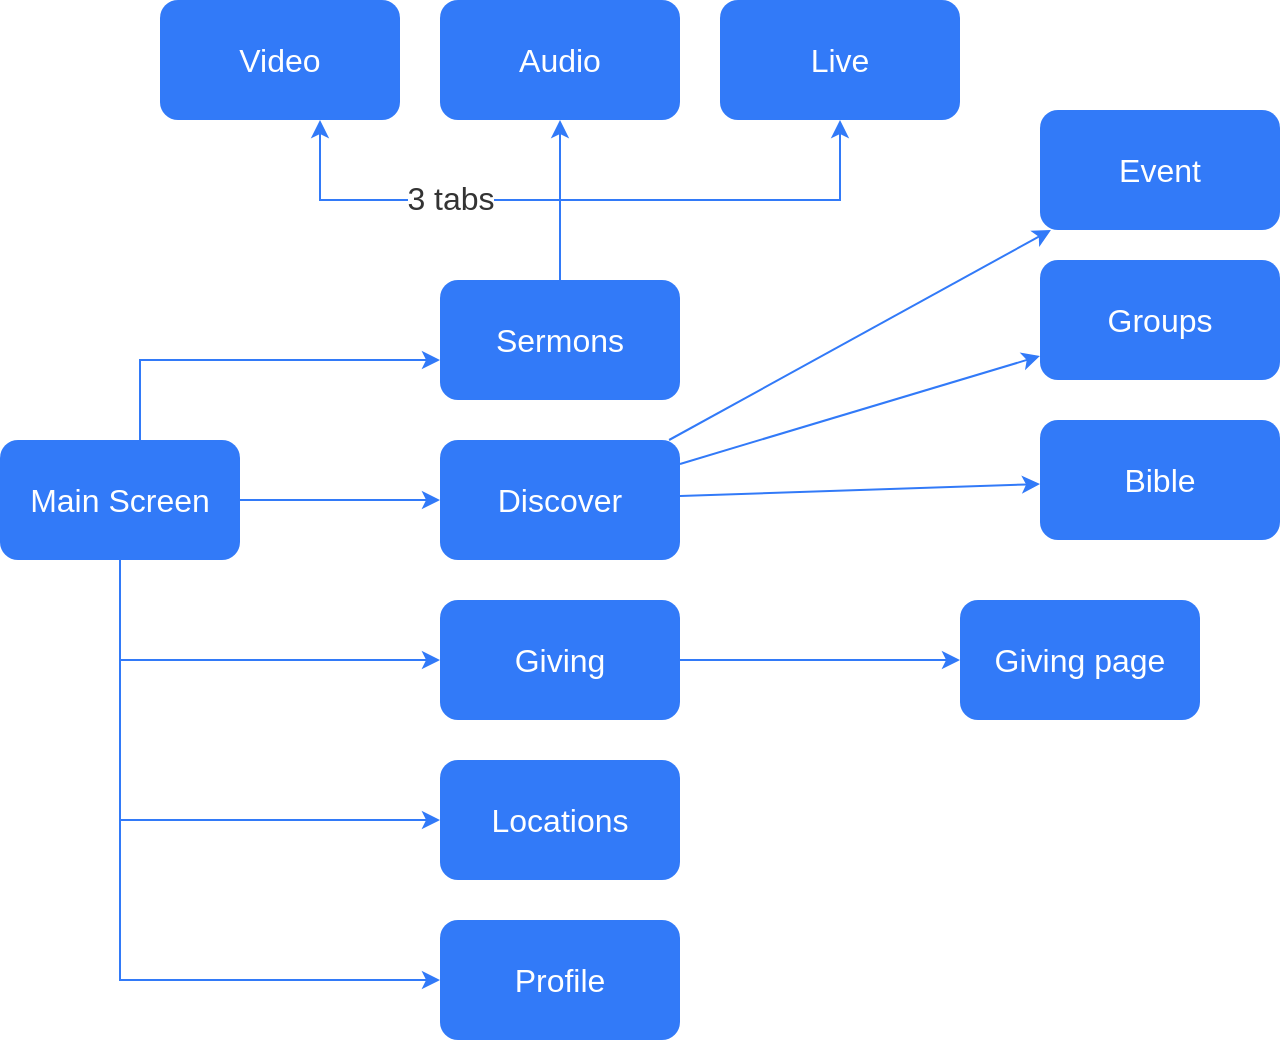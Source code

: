 <mxfile version="14.4.8" type="github">
  <diagram id="C5RBs43oDa-KdzZeNtuy" name="Page-1">
    <mxGraphModel dx="2413" dy="1460" grid="0" gridSize="10" guides="1" tooltips="1" connect="1" arrows="1" fold="1" page="1" pageScale="1" pageWidth="1654" pageHeight="1169" math="0" shadow="0">
      <root>
        <mxCell id="WIyWlLk6GJQsqaUBKTNV-0" />
        <mxCell id="WIyWlLk6GJQsqaUBKTNV-1" parent="WIyWlLk6GJQsqaUBKTNV-0" />
        <mxCell id="d-GaU_lvCwM5gpuTR5bK-12" value="" style="edgeStyle=orthogonalEdgeStyle;rounded=0;orthogonalLoop=1;jettySize=auto;html=1;fontSize=16;strokeColor=#327AF8;fontColor=#333333;" edge="1" parent="WIyWlLk6GJQsqaUBKTNV-1" source="d-GaU_lvCwM5gpuTR5bK-10" target="d-GaU_lvCwM5gpuTR5bK-11">
          <mxGeometry relative="1" as="geometry">
            <Array as="points">
              <mxPoint x="150" y="260" />
            </Array>
          </mxGeometry>
        </mxCell>
        <mxCell id="d-GaU_lvCwM5gpuTR5bK-14" value="" style="edgeStyle=orthogonalEdgeStyle;rounded=0;orthogonalLoop=1;jettySize=auto;html=1;fontSize=16;strokeColor=#327AF8;fontColor=#333333;" edge="1" parent="WIyWlLk6GJQsqaUBKTNV-1" source="d-GaU_lvCwM5gpuTR5bK-10" target="d-GaU_lvCwM5gpuTR5bK-13">
          <mxGeometry relative="1" as="geometry" />
        </mxCell>
        <mxCell id="d-GaU_lvCwM5gpuTR5bK-19" style="edgeStyle=orthogonalEdgeStyle;rounded=0;orthogonalLoop=1;jettySize=auto;html=1;fontSize=16;entryX=0;entryY=0.5;entryDx=0;entryDy=0;strokeColor=#327AF8;fontColor=#333333;" edge="1" parent="WIyWlLk6GJQsqaUBKTNV-1" source="d-GaU_lvCwM5gpuTR5bK-10" target="d-GaU_lvCwM5gpuTR5bK-15">
          <mxGeometry relative="1" as="geometry">
            <mxPoint x="140" y="460" as="targetPoint" />
            <Array as="points">
              <mxPoint x="140" y="410" />
            </Array>
          </mxGeometry>
        </mxCell>
        <mxCell id="d-GaU_lvCwM5gpuTR5bK-23" style="edgeStyle=orthogonalEdgeStyle;rounded=0;orthogonalLoop=1;jettySize=auto;html=1;entryX=0;entryY=0.5;entryDx=0;entryDy=0;fontSize=16;strokeColor=#327AF8;fontColor=#333333;" edge="1" parent="WIyWlLk6GJQsqaUBKTNV-1" source="d-GaU_lvCwM5gpuTR5bK-10" target="d-GaU_lvCwM5gpuTR5bK-21">
          <mxGeometry relative="1" as="geometry">
            <Array as="points">
              <mxPoint x="140" y="490" />
            </Array>
          </mxGeometry>
        </mxCell>
        <mxCell id="d-GaU_lvCwM5gpuTR5bK-32" style="edgeStyle=orthogonalEdgeStyle;rounded=0;orthogonalLoop=1;jettySize=auto;html=1;entryX=0;entryY=0.5;entryDx=0;entryDy=0;fontSize=16;strokeColor=#327AF8;fontColor=#333333;" edge="1" parent="WIyWlLk6GJQsqaUBKTNV-1" source="d-GaU_lvCwM5gpuTR5bK-10" target="d-GaU_lvCwM5gpuTR5bK-30">
          <mxGeometry relative="1" as="geometry">
            <Array as="points">
              <mxPoint x="140" y="570" />
            </Array>
          </mxGeometry>
        </mxCell>
        <mxCell id="d-GaU_lvCwM5gpuTR5bK-10" value="Main Screen" style="rounded=1;whiteSpace=wrap;html=1;fillColor=#327AF8;fontColor=#FFFFFF;fontSize=16;strokeColor=none;glass=0;sketch=0;shadow=0;" vertex="1" parent="WIyWlLk6GJQsqaUBKTNV-1">
          <mxGeometry x="80" y="300" width="120" height="60" as="geometry" />
        </mxCell>
        <mxCell id="d-GaU_lvCwM5gpuTR5bK-18" value="" style="edgeStyle=orthogonalEdgeStyle;rounded=0;orthogonalLoop=1;jettySize=auto;html=1;fontSize=16;fontColor=#FFFFFF;strokeColor=#327AF8;" edge="1" parent="WIyWlLk6GJQsqaUBKTNV-1" source="d-GaU_lvCwM5gpuTR5bK-11" target="d-GaU_lvCwM5gpuTR5bK-17">
          <mxGeometry relative="1" as="geometry">
            <Array as="points">
              <mxPoint x="360" y="180" />
              <mxPoint x="240" y="180" />
            </Array>
          </mxGeometry>
        </mxCell>
        <mxCell id="d-GaU_lvCwM5gpuTR5bK-44" value="3 tabs" style="edgeLabel;html=1;align=center;verticalAlign=middle;resizable=0;points=[];fontSize=16;fontColor=#333333;" vertex="1" connectable="0" parent="d-GaU_lvCwM5gpuTR5bK-18">
          <mxGeometry x="-0.051" y="-1" relative="1" as="geometry">
            <mxPoint as="offset" />
          </mxGeometry>
        </mxCell>
        <mxCell id="d-GaU_lvCwM5gpuTR5bK-28" value="" style="edgeStyle=orthogonalEdgeStyle;rounded=0;orthogonalLoop=1;jettySize=auto;html=1;fontSize=16;strokeColor=#327AF8;fontColor=#333333;" edge="1" parent="WIyWlLk6GJQsqaUBKTNV-1" source="d-GaU_lvCwM5gpuTR5bK-11" target="d-GaU_lvCwM5gpuTR5bK-24">
          <mxGeometry relative="1" as="geometry" />
        </mxCell>
        <mxCell id="d-GaU_lvCwM5gpuTR5bK-43" style="edgeStyle=orthogonalEdgeStyle;rounded=0;orthogonalLoop=1;jettySize=auto;html=1;entryX=0.5;entryY=1;entryDx=0;entryDy=0;strokeColor=#327AF8;fontSize=16;fontColor=#333333;" edge="1" parent="WIyWlLk6GJQsqaUBKTNV-1" source="d-GaU_lvCwM5gpuTR5bK-11" target="d-GaU_lvCwM5gpuTR5bK-26">
          <mxGeometry relative="1" as="geometry">
            <Array as="points">
              <mxPoint x="360" y="180" />
              <mxPoint x="500" y="180" />
            </Array>
          </mxGeometry>
        </mxCell>
        <mxCell id="d-GaU_lvCwM5gpuTR5bK-11" value="Sermons" style="whiteSpace=wrap;html=1;rounded=1;fontSize=16;fontColor=#FFFFFF;fillColor=#327AF8;strokeColor=none;glass=0;sketch=0;shadow=0;" vertex="1" parent="WIyWlLk6GJQsqaUBKTNV-1">
          <mxGeometry x="300" y="220" width="120" height="60" as="geometry" />
        </mxCell>
        <mxCell id="d-GaU_lvCwM5gpuTR5bK-34" value="" style="rounded=0;orthogonalLoop=1;jettySize=auto;html=1;fontSize=16;strokeColor=#327AF8;fontColor=#333333;" edge="1" parent="WIyWlLk6GJQsqaUBKTNV-1" source="d-GaU_lvCwM5gpuTR5bK-13" target="d-GaU_lvCwM5gpuTR5bK-33">
          <mxGeometry relative="1" as="geometry" />
        </mxCell>
        <mxCell id="d-GaU_lvCwM5gpuTR5bK-36" value="" style="edgeStyle=none;rounded=0;orthogonalLoop=1;jettySize=auto;html=1;fontSize=16;strokeColor=#327AF8;fontColor=#333333;" edge="1" parent="WIyWlLk6GJQsqaUBKTNV-1" source="d-GaU_lvCwM5gpuTR5bK-13" target="d-GaU_lvCwM5gpuTR5bK-35">
          <mxGeometry relative="1" as="geometry" />
        </mxCell>
        <mxCell id="d-GaU_lvCwM5gpuTR5bK-39" style="edgeStyle=none;rounded=0;orthogonalLoop=1;jettySize=auto;html=1;fontSize=16;strokeColor=#327AF8;fontColor=#333333;" edge="1" parent="WIyWlLk6GJQsqaUBKTNV-1" source="d-GaU_lvCwM5gpuTR5bK-13" target="d-GaU_lvCwM5gpuTR5bK-37">
          <mxGeometry relative="1" as="geometry" />
        </mxCell>
        <mxCell id="d-GaU_lvCwM5gpuTR5bK-13" value="Discover" style="whiteSpace=wrap;html=1;rounded=1;fontSize=16;fontColor=#FFFFFF;fillColor=#327AF8;strokeColor=none;glass=0;sketch=0;shadow=0;" vertex="1" parent="WIyWlLk6GJQsqaUBKTNV-1">
          <mxGeometry x="300" y="300" width="120" height="60" as="geometry" />
        </mxCell>
        <mxCell id="d-GaU_lvCwM5gpuTR5bK-42" value="" style="edgeStyle=none;rounded=0;orthogonalLoop=1;jettySize=auto;html=1;fontSize=16;strokeColor=#327AF8;fontColor=#333333;" edge="1" parent="WIyWlLk6GJQsqaUBKTNV-1" source="d-GaU_lvCwM5gpuTR5bK-15" target="d-GaU_lvCwM5gpuTR5bK-40">
          <mxGeometry relative="1" as="geometry" />
        </mxCell>
        <mxCell id="d-GaU_lvCwM5gpuTR5bK-15" value="Giving" style="whiteSpace=wrap;html=1;rounded=1;fontSize=16;fontColor=#FFFFFF;fillColor=#327AF8;strokeColor=none;glass=0;sketch=0;shadow=0;" vertex="1" parent="WIyWlLk6GJQsqaUBKTNV-1">
          <mxGeometry x="300" y="380" width="120" height="60" as="geometry" />
        </mxCell>
        <mxCell id="d-GaU_lvCwM5gpuTR5bK-17" value="Video" style="whiteSpace=wrap;html=1;rounded=1;fontSize=16;fontColor=#FFFFFF;fillColor=#327AF8;strokeColor=none;glass=0;sketch=0;shadow=0;" vertex="1" parent="WIyWlLk6GJQsqaUBKTNV-1">
          <mxGeometry x="160" y="80" width="120" height="60" as="geometry" />
        </mxCell>
        <mxCell id="d-GaU_lvCwM5gpuTR5bK-21" value="Locations" style="whiteSpace=wrap;html=1;rounded=1;fontSize=16;fontColor=#FFFFFF;fillColor=#327AF8;strokeColor=none;glass=0;sketch=0;shadow=0;" vertex="1" parent="WIyWlLk6GJQsqaUBKTNV-1">
          <mxGeometry x="300" y="460" width="120" height="60" as="geometry" />
        </mxCell>
        <mxCell id="d-GaU_lvCwM5gpuTR5bK-24" value="Audio" style="whiteSpace=wrap;html=1;rounded=1;fontSize=16;fontColor=#FFFFFF;fillColor=#327AF8;strokeColor=none;glass=0;sketch=0;shadow=0;" vertex="1" parent="WIyWlLk6GJQsqaUBKTNV-1">
          <mxGeometry x="300" y="80" width="120" height="60" as="geometry" />
        </mxCell>
        <mxCell id="d-GaU_lvCwM5gpuTR5bK-26" value="Live" style="whiteSpace=wrap;html=1;rounded=1;fontSize=16;fontColor=#FFFFFF;strokeColor=none;glass=0;sketch=0;shadow=0;fillColor=#327AF8;" vertex="1" parent="WIyWlLk6GJQsqaUBKTNV-1">
          <mxGeometry x="440" y="80" width="120" height="60" as="geometry" />
        </mxCell>
        <mxCell id="d-GaU_lvCwM5gpuTR5bK-30" value="Profile" style="whiteSpace=wrap;html=1;rounded=1;fontSize=16;fontColor=#FFFFFF;fillColor=#327AF8;strokeColor=none;glass=0;sketch=0;shadow=0;" vertex="1" parent="WIyWlLk6GJQsqaUBKTNV-1">
          <mxGeometry x="300" y="540" width="120" height="60" as="geometry" />
        </mxCell>
        <mxCell id="d-GaU_lvCwM5gpuTR5bK-33" value="Event" style="whiteSpace=wrap;html=1;rounded=1;fontSize=16;fontColor=#FFFFFF;fillColor=#327AF8;strokeColor=none;glass=0;sketch=0;shadow=0;" vertex="1" parent="WIyWlLk6GJQsqaUBKTNV-1">
          <mxGeometry x="600" y="135" width="120" height="60" as="geometry" />
        </mxCell>
        <mxCell id="d-GaU_lvCwM5gpuTR5bK-35" value="Groups" style="whiteSpace=wrap;html=1;rounded=1;fontSize=16;fontColor=#FFFFFF;fillColor=#327AF8;strokeColor=none;glass=0;sketch=0;shadow=0;" vertex="1" parent="WIyWlLk6GJQsqaUBKTNV-1">
          <mxGeometry x="600" y="210" width="120" height="60" as="geometry" />
        </mxCell>
        <mxCell id="d-GaU_lvCwM5gpuTR5bK-37" value="Bible" style="whiteSpace=wrap;html=1;rounded=1;shadow=0;fontSize=16;fontColor=#FFFFFF;strokeColor=none;fillColor=#327AF8;glass=0;sketch=0;" vertex="1" parent="WIyWlLk6GJQsqaUBKTNV-1">
          <mxGeometry x="600" y="290" width="120" height="60" as="geometry" />
        </mxCell>
        <mxCell id="d-GaU_lvCwM5gpuTR5bK-40" value="Giving page" style="whiteSpace=wrap;html=1;rounded=1;shadow=0;fontSize=16;fontColor=#FFFFFF;strokeColor=none;fillColor=#327AF8;glass=0;sketch=0;" vertex="1" parent="WIyWlLk6GJQsqaUBKTNV-1">
          <mxGeometry x="560" y="380" width="120" height="60" as="geometry" />
        </mxCell>
      </root>
    </mxGraphModel>
  </diagram>
</mxfile>
